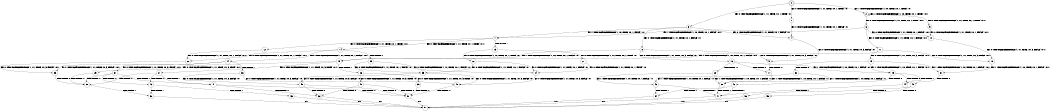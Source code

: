 digraph BCG {
size = "7, 10.5";
center = TRUE;
node [shape = circle];
0 [peripheries = 2];
0 -> 1 [label = "EX !0 !ATOMIC_EXCH_BRANCH (1, +1, TRUE, +0, 1, TRUE) !:0:"];
0 -> 2 [label = "EX !1 !ATOMIC_EXCH_BRANCH (1, +0, TRUE, +0, 1, TRUE) !:0:"];
0 -> 3 [label = "EX !0 !ATOMIC_EXCH_BRANCH (1, +1, TRUE, +0, 1, TRUE) !:0:"];
1 -> 4 [label = "EX !0 !ATOMIC_EXCH_BRANCH (1, +1, TRUE, +0, 1, FALSE) !:0:"];
2 -> 5 [label = "EX !0 !ATOMIC_EXCH_BRANCH (1, +1, TRUE, +0, 1, TRUE) !:0:1:"];
2 -> 6 [label = "EX !0 !ATOMIC_EXCH_BRANCH (1, +1, TRUE, +0, 1, TRUE) !:0:1:"];
2 -> 2 [label = "EX !1 !ATOMIC_EXCH_BRANCH (1, +0, TRUE, +0, 1, TRUE) !:0:1:"];
3 -> 4 [label = "EX !0 !ATOMIC_EXCH_BRANCH (1, +1, TRUE, +0, 1, FALSE) !:0:"];
3 -> 7 [label = "EX !1 !ATOMIC_EXCH_BRANCH (1, +0, TRUE, +0, 1, FALSE) !:0:"];
3 -> 8 [label = "EX !0 !ATOMIC_EXCH_BRANCH (1, +1, TRUE, +0, 1, FALSE) !:0:"];
4 -> 9 [label = "EX !0 !ATOMIC_EXCH_BRANCH (1, +1, TRUE, +0, 3, FALSE) !:0:"];
5 -> 10 [label = "EX !0 !ATOMIC_EXCH_BRANCH (1, +1, TRUE, +0, 1, FALSE) !:0:1:"];
6 -> 10 [label = "EX !0 !ATOMIC_EXCH_BRANCH (1, +1, TRUE, +0, 1, FALSE) !:0:1:"];
6 -> 7 [label = "EX !1 !ATOMIC_EXCH_BRANCH (1, +0, TRUE, +0, 1, FALSE) !:0:1:"];
6 -> 11 [label = "EX !0 !ATOMIC_EXCH_BRANCH (1, +1, TRUE, +0, 1, FALSE) !:0:1:"];
7 -> 12 [label = "EX !0 !ATOMIC_EXCH_BRANCH (1, +1, TRUE, +0, 1, TRUE) !:0:1:"];
7 -> 13 [label = "TERMINATE !1"];
7 -> 14 [label = "EX !0 !ATOMIC_EXCH_BRANCH (1, +1, TRUE, +0, 1, TRUE) !:0:1:"];
8 -> 9 [label = "EX !0 !ATOMIC_EXCH_BRANCH (1, +1, TRUE, +0, 3, FALSE) !:0:"];
8 -> 15 [label = "EX !1 !ATOMIC_EXCH_BRANCH (1, +0, TRUE, +0, 1, FALSE) !:0:"];
8 -> 16 [label = "EX !0 !ATOMIC_EXCH_BRANCH (1, +1, TRUE, +0, 3, FALSE) !:0:"];
9 -> 17 [label = "TERMINATE !0"];
10 -> 18 [label = "EX !0 !ATOMIC_EXCH_BRANCH (1, +1, TRUE, +0, 3, FALSE) !:0:1:"];
11 -> 18 [label = "EX !0 !ATOMIC_EXCH_BRANCH (1, +1, TRUE, +0, 3, FALSE) !:0:1:"];
11 -> 15 [label = "EX !1 !ATOMIC_EXCH_BRANCH (1, +0, TRUE, +0, 1, FALSE) !:0:1:"];
11 -> 19 [label = "EX !0 !ATOMIC_EXCH_BRANCH (1, +1, TRUE, +0, 3, FALSE) !:0:1:"];
12 -> 20 [label = "EX !0 !ATOMIC_EXCH_BRANCH (1, +1, TRUE, +0, 1, FALSE) !:0:1:"];
13 -> 21 [label = "EX !0 !ATOMIC_EXCH_BRANCH (1, +1, TRUE, +0, 1, TRUE) !:0:"];
13 -> 22 [label = "EX !0 !ATOMIC_EXCH_BRANCH (1, +1, TRUE, +0, 1, TRUE) !:0:"];
14 -> 20 [label = "EX !0 !ATOMIC_EXCH_BRANCH (1, +1, TRUE, +0, 1, FALSE) !:0:1:"];
14 -> 23 [label = "TERMINATE !1"];
14 -> 24 [label = "EX !0 !ATOMIC_EXCH_BRANCH (1, +1, TRUE, +0, 1, FALSE) !:0:1:"];
15 -> 25 [label = "EX !0 !ATOMIC_EXCH_BRANCH (1, +1, TRUE, +0, 3, TRUE) !:0:1:"];
15 -> 26 [label = "TERMINATE !1"];
15 -> 27 [label = "EX !0 !ATOMIC_EXCH_BRANCH (1, +1, TRUE, +0, 3, TRUE) !:0:1:"];
16 -> 17 [label = "TERMINATE !0"];
16 -> 28 [label = "TERMINATE !0"];
16 -> 29 [label = "EX !1 !ATOMIC_EXCH_BRANCH (1, +0, TRUE, +0, 1, FALSE) !:0:"];
17 -> 30 [label = "EX !1 !ATOMIC_EXCH_BRANCH (1, +0, TRUE, +0, 1, FALSE) !:1:"];
18 -> 31 [label = "EX !1 !ATOMIC_EXCH_BRANCH (1, +0, TRUE, +0, 1, FALSE) !:0:1:"];
19 -> 31 [label = "EX !1 !ATOMIC_EXCH_BRANCH (1, +0, TRUE, +0, 1, FALSE) !:0:1:"];
19 -> 32 [label = "TERMINATE !0"];
19 -> 29 [label = "EX !1 !ATOMIC_EXCH_BRANCH (1, +0, TRUE, +0, 1, FALSE) !:0:1:"];
20 -> 33 [label = "EX !0 !ATOMIC_EXCH_BRANCH (1, +1, TRUE, +0, 3, FALSE) !:0:1:"];
21 -> 34 [label = "EX !0 !ATOMIC_EXCH_BRANCH (1, +1, TRUE, +0, 1, FALSE) !:0:"];
22 -> 34 [label = "EX !0 !ATOMIC_EXCH_BRANCH (1, +1, TRUE, +0, 1, FALSE) !:0:"];
22 -> 35 [label = "EX !0 !ATOMIC_EXCH_BRANCH (1, +1, TRUE, +0, 1, FALSE) !:0:"];
23 -> 34 [label = "EX !0 !ATOMIC_EXCH_BRANCH (1, +1, TRUE, +0, 1, FALSE) !:0:"];
23 -> 35 [label = "EX !0 !ATOMIC_EXCH_BRANCH (1, +1, TRUE, +0, 1, FALSE) !:0:"];
24 -> 33 [label = "EX !0 !ATOMIC_EXCH_BRANCH (1, +1, TRUE, +0, 3, FALSE) !:0:1:"];
24 -> 36 [label = "TERMINATE !1"];
24 -> 37 [label = "EX !0 !ATOMIC_EXCH_BRANCH (1, +1, TRUE, +0, 3, FALSE) !:0:1:"];
25 -> 38 [label = "TERMINATE !0"];
26 -> 39 [label = "EX !0 !ATOMIC_EXCH_BRANCH (1, +1, TRUE, +0, 3, TRUE) !:0:"];
26 -> 40 [label = "EX !0 !ATOMIC_EXCH_BRANCH (1, +1, TRUE, +0, 3, TRUE) !:0:"];
27 -> 38 [label = "TERMINATE !0"];
27 -> 41 [label = "TERMINATE !1"];
27 -> 42 [label = "TERMINATE !0"];
28 -> 30 [label = "EX !1 !ATOMIC_EXCH_BRANCH (1, +0, TRUE, +0, 1, FALSE) !:1:"];
28 -> 43 [label = "EX !1 !ATOMIC_EXCH_BRANCH (1, +0, TRUE, +0, 1, FALSE) !:1:"];
29 -> 44 [label = "TERMINATE !0"];
29 -> 45 [label = "TERMINATE !1"];
29 -> 46 [label = "TERMINATE !0"];
30 -> 47 [label = "TERMINATE !1"];
31 -> 44 [label = "TERMINATE !0"];
32 -> 30 [label = "EX !1 !ATOMIC_EXCH_BRANCH (1, +0, TRUE, +0, 1, FALSE) !:1:"];
32 -> 43 [label = "EX !1 !ATOMIC_EXCH_BRANCH (1, +0, TRUE, +0, 1, FALSE) !:1:"];
33 -> 38 [label = "TERMINATE !0"];
34 -> 48 [label = "EX !0 !ATOMIC_EXCH_BRANCH (1, +1, TRUE, +0, 3, FALSE) !:0:"];
35 -> 48 [label = "EX !0 !ATOMIC_EXCH_BRANCH (1, +1, TRUE, +0, 3, FALSE) !:0:"];
35 -> 49 [label = "EX !0 !ATOMIC_EXCH_BRANCH (1, +1, TRUE, +0, 3, FALSE) !:0:"];
36 -> 48 [label = "EX !0 !ATOMIC_EXCH_BRANCH (1, +1, TRUE, +0, 3, FALSE) !:0:"];
36 -> 49 [label = "EX !0 !ATOMIC_EXCH_BRANCH (1, +1, TRUE, +0, 3, FALSE) !:0:"];
37 -> 38 [label = "TERMINATE !0"];
37 -> 41 [label = "TERMINATE !1"];
37 -> 42 [label = "TERMINATE !0"];
38 -> 50 [label = "TERMINATE !1"];
39 -> 51 [label = "TERMINATE !0"];
40 -> 51 [label = "TERMINATE !0"];
40 -> 52 [label = "TERMINATE !0"];
41 -> 51 [label = "TERMINATE !0"];
41 -> 52 [label = "TERMINATE !0"];
42 -> 50 [label = "TERMINATE !1"];
42 -> 53 [label = "TERMINATE !1"];
43 -> 47 [label = "TERMINATE !1"];
43 -> 54 [label = "TERMINATE !1"];
44 -> 47 [label = "TERMINATE !1"];
45 -> 55 [label = "TERMINATE !0"];
45 -> 56 [label = "TERMINATE !0"];
46 -> 47 [label = "TERMINATE !1"];
46 -> 54 [label = "TERMINATE !1"];
47 -> 57 [label = "exit"];
48 -> 51 [label = "TERMINATE !0"];
49 -> 51 [label = "TERMINATE !0"];
49 -> 52 [label = "TERMINATE !0"];
50 -> 57 [label = "exit"];
51 -> 57 [label = "exit"];
52 -> 57 [label = "exit"];
53 -> 57 [label = "exit"];
54 -> 57 [label = "exit"];
55 -> 57 [label = "exit"];
56 -> 57 [label = "exit"];
}

